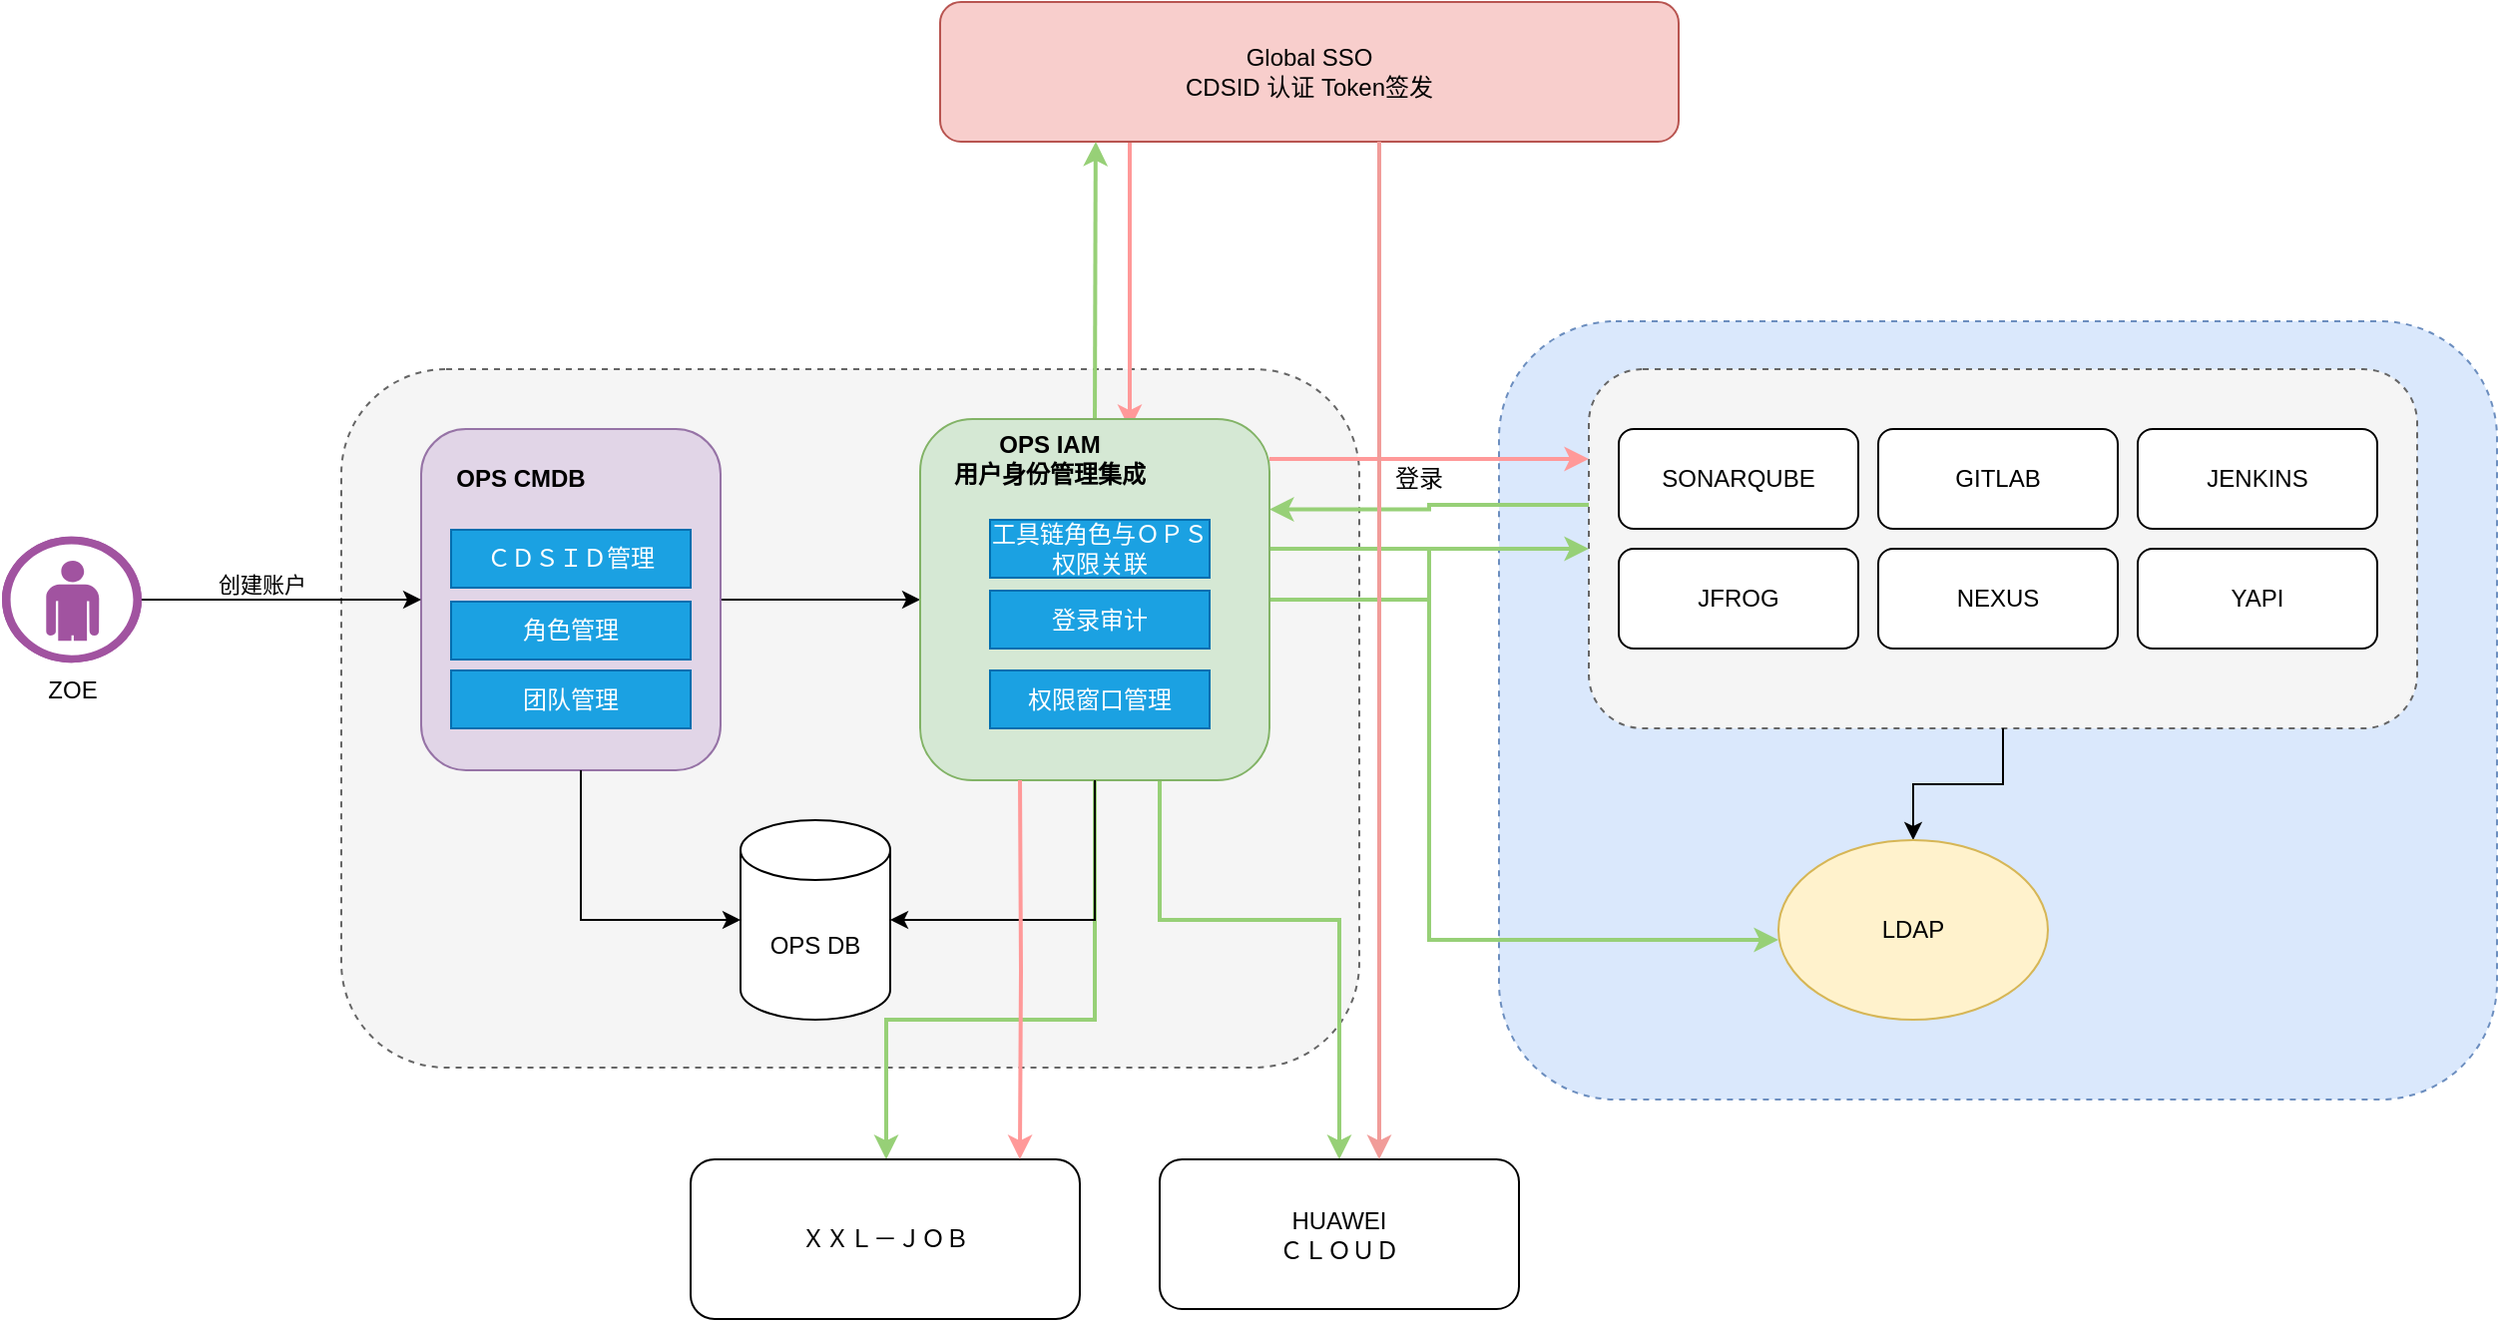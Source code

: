<mxfile version="22.1.11" type="github">
  <diagram name="第 1 页" id="eJFpXzni1b8fC1vZ-FIo">
    <mxGraphModel dx="1434" dy="1864" grid="1" gridSize="10" guides="1" tooltips="1" connect="1" arrows="1" fold="1" page="1" pageScale="1" pageWidth="850" pageHeight="1100" math="0" shadow="0">
      <root>
        <mxCell id="0" />
        <mxCell id="1" parent="0" />
        <mxCell id="Q9BEIbswluYcOFi2VMYx-87" value="" style="rounded=1;whiteSpace=wrap;html=1;dashed=1;fillColor=#dae8fc;strokeColor=#6c8ebf;" vertex="1" parent="1">
          <mxGeometry x="790" y="90" width="500" height="390" as="geometry" />
        </mxCell>
        <mxCell id="Q9BEIbswluYcOFi2VMYx-86" value="" style="rounded=1;whiteSpace=wrap;html=1;dashed=1;fillColor=#f5f5f5;fontColor=#333333;strokeColor=#666666;" vertex="1" parent="1">
          <mxGeometry x="210" y="114" width="510" height="350" as="geometry" />
        </mxCell>
        <mxCell id="Q9BEIbswluYcOFi2VMYx-91" style="edgeStyle=orthogonalEdgeStyle;rounded=0;orthogonalLoop=1;jettySize=auto;html=1;entryX=1;entryY=0.25;entryDx=0;entryDy=0;strokeColor=#97D077;strokeWidth=2;" edge="1" parent="1" source="Q9BEIbswluYcOFi2VMYx-48" target="Q9BEIbswluYcOFi2VMYx-10">
          <mxGeometry relative="1" as="geometry">
            <Array as="points">
              <mxPoint x="755" y="182" />
            </Array>
          </mxGeometry>
        </mxCell>
        <mxCell id="Q9BEIbswluYcOFi2VMYx-48" value="" style="rounded=1;whiteSpace=wrap;html=1;dashed=1;fillColor=#f5f5f5;fontColor=#333333;strokeColor=#666666;" vertex="1" parent="1">
          <mxGeometry x="835" y="114" width="415" height="180" as="geometry" />
        </mxCell>
        <mxCell id="Q9BEIbswluYcOFi2VMYx-6" value="GITLAB" style="rounded=1;whiteSpace=wrap;html=1;" vertex="1" parent="1">
          <mxGeometry x="980" y="144" width="120" height="50" as="geometry" />
        </mxCell>
        <mxCell id="Q9BEIbswluYcOFi2VMYx-115" style="edgeStyle=orthogonalEdgeStyle;rounded=0;orthogonalLoop=1;jettySize=auto;html=1;entryX=0.75;entryY=0;entryDx=0;entryDy=0;strokeColor=#FF9999;strokeWidth=2;" edge="1" parent="1" source="Q9BEIbswluYcOFi2VMYx-8" target="Q9BEIbswluYcOFi2VMYx-105">
          <mxGeometry relative="1" as="geometry">
            <Array as="points">
              <mxPoint x="605" y="40" />
              <mxPoint x="605" y="40" />
            </Array>
          </mxGeometry>
        </mxCell>
        <mxCell id="Q9BEIbswluYcOFi2VMYx-8" value="Global SSO&lt;br&gt;CDSID 认证 Token签发" style="rounded=1;whiteSpace=wrap;html=1;fillColor=#f8cecc;strokeColor=#b85450;" vertex="1" parent="1">
          <mxGeometry x="510" y="-70" width="370" height="70" as="geometry" />
        </mxCell>
        <mxCell id="Q9BEIbswluYcOFi2VMYx-58" style="edgeStyle=orthogonalEdgeStyle;rounded=0;orthogonalLoop=1;jettySize=auto;html=1;" edge="1" parent="1" source="Q9BEIbswluYcOFi2VMYx-9" target="Q9BEIbswluYcOFi2VMYx-10">
          <mxGeometry relative="1" as="geometry" />
        </mxCell>
        <mxCell id="Q9BEIbswluYcOFi2VMYx-9" value="" style="rounded=1;whiteSpace=wrap;html=1;fillColor=#e1d5e7;strokeColor=#9673a6;" vertex="1" parent="1">
          <mxGeometry x="250" y="144" width="150" height="171" as="geometry" />
        </mxCell>
        <mxCell id="Q9BEIbswluYcOFi2VMYx-65" style="edgeStyle=orthogonalEdgeStyle;rounded=0;orthogonalLoop=1;jettySize=auto;html=1;strokeColor=#97D077;strokeWidth=2;" edge="1" parent="1" source="Q9BEIbswluYcOFi2VMYx-10" target="Q9BEIbswluYcOFi2VMYx-48">
          <mxGeometry relative="1" as="geometry" />
        </mxCell>
        <mxCell id="Q9BEIbswluYcOFi2VMYx-67" style="edgeStyle=orthogonalEdgeStyle;rounded=1;orthogonalLoop=1;jettySize=auto;html=1;strokeColor=#97D077;jumpStyle=line;strokeWidth=2;" edge="1" parent="1" source="Q9BEIbswluYcOFi2VMYx-10" target="Q9BEIbswluYcOFi2VMYx-8">
          <mxGeometry relative="1" as="geometry">
            <Array as="points">
              <mxPoint x="588" y="40" />
              <mxPoint x="588" y="40" />
            </Array>
          </mxGeometry>
        </mxCell>
        <mxCell id="Q9BEIbswluYcOFi2VMYx-78" style="edgeStyle=orthogonalEdgeStyle;rounded=0;orthogonalLoop=1;jettySize=auto;html=1;entryX=0;entryY=0.5;entryDx=0;entryDy=0;strokeColor=#97D077;strokeWidth=2;" edge="1" parent="1" source="Q9BEIbswluYcOFi2VMYx-10">
          <mxGeometry relative="1" as="geometry">
            <mxPoint x="930" y="400" as="targetPoint" />
            <Array as="points">
              <mxPoint x="755" y="204" />
              <mxPoint x="755" y="400" />
            </Array>
          </mxGeometry>
        </mxCell>
        <mxCell id="Q9BEIbswluYcOFi2VMYx-99" style="edgeStyle=orthogonalEdgeStyle;rounded=0;orthogonalLoop=1;jettySize=auto;html=1;strokeWidth=2;strokeColor=#97D077;" edge="1" parent="1" source="Q9BEIbswluYcOFi2VMYx-10" target="Q9BEIbswluYcOFi2VMYx-39">
          <mxGeometry relative="1" as="geometry">
            <Array as="points">
              <mxPoint x="620" y="390" />
              <mxPoint x="710" y="390" />
            </Array>
          </mxGeometry>
        </mxCell>
        <mxCell id="Q9BEIbswluYcOFi2VMYx-114" style="edgeStyle=orthogonalEdgeStyle;rounded=0;orthogonalLoop=1;jettySize=auto;html=1;strokeColor=#97D077;strokeWidth=2;" edge="1" parent="1" source="Q9BEIbswluYcOFi2VMYx-10" target="Q9BEIbswluYcOFi2VMYx-110">
          <mxGeometry relative="1" as="geometry">
            <Array as="points">
              <mxPoint x="588" y="440" />
              <mxPoint x="483" y="440" />
            </Array>
          </mxGeometry>
        </mxCell>
        <mxCell id="Q9BEIbswluYcOFi2VMYx-116" style="edgeStyle=orthogonalEdgeStyle;rounded=0;orthogonalLoop=1;jettySize=auto;html=1;entryX=0;entryY=0.25;entryDx=0;entryDy=0;strokeColor=#FF9999;strokeWidth=2;" edge="1" parent="1" source="Q9BEIbswluYcOFi2VMYx-10" target="Q9BEIbswluYcOFi2VMYx-48">
          <mxGeometry relative="1" as="geometry">
            <Array as="points">
              <mxPoint x="710" y="159" />
              <mxPoint x="710" y="159" />
            </Array>
          </mxGeometry>
        </mxCell>
        <mxCell id="Q9BEIbswluYcOFi2VMYx-10" value="" style="rounded=1;whiteSpace=wrap;html=1;fillColor=#d5e8d4;strokeColor=#82b366;gradientColor=none;" vertex="1" parent="1">
          <mxGeometry x="500" y="139" width="175" height="181" as="geometry" />
        </mxCell>
        <mxCell id="Q9BEIbswluYcOFi2VMYx-112" style="edgeStyle=orthogonalEdgeStyle;rounded=0;orthogonalLoop=1;jettySize=auto;html=1;exitX=0.5;exitY=1;exitDx=0;exitDy=0;strokeColor=#000000;" edge="1" parent="1" source="Q9BEIbswluYcOFi2VMYx-48" target="Q9BEIbswluYcOFi2VMYx-90">
          <mxGeometry relative="1" as="geometry" />
        </mxCell>
        <mxCell id="Q9BEIbswluYcOFi2VMYx-12" value="NEXUS" style="rounded=1;whiteSpace=wrap;html=1;" vertex="1" parent="1">
          <mxGeometry x="980" y="204" width="120" height="50" as="geometry" />
        </mxCell>
        <mxCell id="Q9BEIbswluYcOFi2VMYx-13" value="JFROG" style="rounded=1;whiteSpace=wrap;html=1;" vertex="1" parent="1">
          <mxGeometry x="850" y="204" width="120" height="50" as="geometry" />
        </mxCell>
        <mxCell id="Q9BEIbswluYcOFi2VMYx-14" value="JENKINS" style="rounded=1;whiteSpace=wrap;html=1;" vertex="1" parent="1">
          <mxGeometry x="1110" y="144" width="120" height="50" as="geometry" />
        </mxCell>
        <mxCell id="Q9BEIbswluYcOFi2VMYx-17" value="SONARQUBE" style="rounded=1;whiteSpace=wrap;html=1;" vertex="1" parent="1">
          <mxGeometry x="850" y="144" width="120" height="50" as="geometry" />
        </mxCell>
        <mxCell id="Q9BEIbswluYcOFi2VMYx-21" value="YAPI" style="rounded=1;whiteSpace=wrap;html=1;" vertex="1" parent="1">
          <mxGeometry x="1110" y="204" width="120" height="50" as="geometry" />
        </mxCell>
        <mxCell id="Q9BEIbswluYcOFi2VMYx-39" value="HUAWEI&lt;br&gt;ＣＬＯＵＤ" style="rounded=1;whiteSpace=wrap;html=1;" vertex="1" parent="1">
          <mxGeometry x="620" y="510" width="180" height="75" as="geometry" />
        </mxCell>
        <mxCell id="Q9BEIbswluYcOFi2VMYx-72" style="edgeStyle=orthogonalEdgeStyle;rounded=0;orthogonalLoop=1;jettySize=auto;html=1;" edge="1" parent="1" source="Q9BEIbswluYcOFi2VMYx-69" target="Q9BEIbswluYcOFi2VMYx-9">
          <mxGeometry relative="1" as="geometry" />
        </mxCell>
        <mxCell id="Q9BEIbswluYcOFi2VMYx-73" value="创建账户" style="edgeLabel;html=1;align=center;verticalAlign=middle;resizable=0;points=[];" vertex="1" connectable="0" parent="Q9BEIbswluYcOFi2VMYx-72">
          <mxGeometry x="-0.151" y="-1" relative="1" as="geometry">
            <mxPoint y="-9" as="offset" />
          </mxGeometry>
        </mxCell>
        <mxCell id="Q9BEIbswluYcOFi2VMYx-69" value="ZOE" style="verticalLabelPosition=bottom;sketch=0;html=1;fillColor=#A153A0;strokeColor=#ffffff;verticalAlign=top;align=center;points=[[0,0.5,0],[0.125,0.25,0],[0.25,0,0],[0.5,0,0],[0.75,0,0],[0.875,0.25,0],[1,0.5,0],[0.875,0.75,0],[0.75,1,0],[0.5,1,0],[0.125,0.75,0]];pointerEvents=1;shape=mxgraph.cisco_safe.compositeIcon;bgIcon=ellipse;resIcon=mxgraph.cisco_safe.design.user;" vertex="1" parent="1">
          <mxGeometry x="40" y="197.87" width="70" height="63.25" as="geometry" />
        </mxCell>
        <mxCell id="Q9BEIbswluYcOFi2VMYx-81" value="OPS DB" style="shape=cylinder3;whiteSpace=wrap;html=1;boundedLbl=1;backgroundOutline=1;size=15;" vertex="1" parent="1">
          <mxGeometry x="410" y="340" width="75" height="100" as="geometry" />
        </mxCell>
        <mxCell id="Q9BEIbswluYcOFi2VMYx-82" style="edgeStyle=orthogonalEdgeStyle;rounded=0;orthogonalLoop=1;jettySize=auto;html=1;entryX=0;entryY=0.5;entryDx=0;entryDy=0;entryPerimeter=0;" edge="1" parent="1" source="Q9BEIbswluYcOFi2VMYx-9" target="Q9BEIbswluYcOFi2VMYx-81">
          <mxGeometry relative="1" as="geometry">
            <Array as="points">
              <mxPoint x="330" y="390" />
            </Array>
          </mxGeometry>
        </mxCell>
        <mxCell id="Q9BEIbswluYcOFi2VMYx-83" style="edgeStyle=orthogonalEdgeStyle;rounded=0;orthogonalLoop=1;jettySize=auto;html=1;entryX=1;entryY=0.5;entryDx=0;entryDy=0;entryPerimeter=0;" edge="1" parent="1" source="Q9BEIbswluYcOFi2VMYx-10" target="Q9BEIbswluYcOFi2VMYx-81">
          <mxGeometry relative="1" as="geometry">
            <Array as="points">
              <mxPoint x="588" y="390" />
            </Array>
          </mxGeometry>
        </mxCell>
        <mxCell id="Q9BEIbswluYcOFi2VMYx-90" value="LDAP" style="ellipse;whiteSpace=wrap;html=1;fillColor=#fff2cc;strokeColor=#d6b656;" vertex="1" parent="1">
          <mxGeometry x="930" y="350" width="135" height="90" as="geometry" />
        </mxCell>
        <mxCell id="Q9BEIbswluYcOFi2VMYx-92" value="登录" style="text;html=1;strokeColor=none;fillColor=none;align=center;verticalAlign=middle;whiteSpace=wrap;rounded=0;" vertex="1" parent="1">
          <mxGeometry x="720" y="154" width="60" height="30" as="geometry" />
        </mxCell>
        <mxCell id="Q9BEIbswluYcOFi2VMYx-98" style="edgeStyle=orthogonalEdgeStyle;rounded=1;orthogonalLoop=1;jettySize=auto;html=1;strokeColor=#F19C99;strokeWidth=2;" edge="1" parent="1" target="Q9BEIbswluYcOFi2VMYx-39">
          <mxGeometry relative="1" as="geometry">
            <mxPoint x="730" as="sourcePoint" />
            <mxPoint x="1043" y="114" as="targetPoint" />
            <Array as="points">
              <mxPoint x="730" y="310" />
              <mxPoint x="730" y="310" />
            </Array>
          </mxGeometry>
        </mxCell>
        <mxCell id="Q9BEIbswluYcOFi2VMYx-100" value="&lt;b&gt;OPS CMDB&lt;/b&gt;" style="text;html=1;strokeColor=none;fillColor=none;align=center;verticalAlign=middle;whiteSpace=wrap;rounded=0;" vertex="1" parent="1">
          <mxGeometry x="250" y="154" width="100" height="30" as="geometry" />
        </mxCell>
        <mxCell id="Q9BEIbswluYcOFi2VMYx-102" value="&lt;div style=&quot;&quot;&gt;&lt;span style=&quot;font-family: Garamond; background-color: initial;&quot;&gt;ＣＤＳＩＤ管理&lt;/span&gt;&lt;/div&gt;" style="rounded=0;whiteSpace=wrap;html=1;fillColor=#1ba1e2;fontColor=#ffffff;strokeColor=#006EAF;align=center;" vertex="1" parent="1">
          <mxGeometry x="265" y="194.5" width="120" height="29" as="geometry" />
        </mxCell>
        <mxCell id="Q9BEIbswluYcOFi2VMYx-103" value="角色管理" style="rounded=0;whiteSpace=wrap;html=1;fillColor=#1ba1e2;fontColor=#ffffff;strokeColor=#006EAF;" vertex="1" parent="1">
          <mxGeometry x="265" y="230.5" width="120" height="29" as="geometry" />
        </mxCell>
        <mxCell id="Q9BEIbswluYcOFi2VMYx-104" value="团队管理" style="rounded=0;whiteSpace=wrap;html=1;fillColor=#1ba1e2;fontColor=#ffffff;strokeColor=#006EAF;" vertex="1" parent="1">
          <mxGeometry x="265" y="265" width="120" height="29" as="geometry" />
        </mxCell>
        <mxCell id="Q9BEIbswluYcOFi2VMYx-105" value="&lt;b&gt;OPS IAM&lt;br style=&quot;border-color: var(--border-color);&quot;&gt;用户身份管理集成&lt;/b&gt;" style="text;html=1;strokeColor=none;fillColor=none;align=center;verticalAlign=middle;whiteSpace=wrap;rounded=0;" vertex="1" parent="1">
          <mxGeometry x="485" y="144" width="160" height="30" as="geometry" />
        </mxCell>
        <mxCell id="Q9BEIbswluYcOFi2VMYx-106" value="&lt;div style=&quot;&quot;&gt;&lt;font face=&quot;Garamond&quot;&gt;工具链角色与ＯＰＳ权限关联&lt;/font&gt;&lt;/div&gt;" style="rounded=0;whiteSpace=wrap;html=1;fillColor=#1ba1e2;fontColor=#ffffff;strokeColor=#006EAF;align=center;" vertex="1" parent="1">
          <mxGeometry x="535" y="189.5" width="110" height="29" as="geometry" />
        </mxCell>
        <mxCell id="Q9BEIbswluYcOFi2VMYx-107" value="&lt;div style=&quot;&quot;&gt;&lt;font face=&quot;Garamond&quot;&gt;登录审计&lt;/font&gt;&lt;/div&gt;" style="rounded=0;whiteSpace=wrap;html=1;fillColor=#1ba1e2;fontColor=#ffffff;strokeColor=#006EAF;align=center;" vertex="1" parent="1">
          <mxGeometry x="535" y="225" width="110" height="29" as="geometry" />
        </mxCell>
        <mxCell id="Q9BEIbswluYcOFi2VMYx-109" value="&lt;div style=&quot;&quot;&gt;&lt;font face=&quot;Garamond&quot;&gt;权限窗口管理&lt;/font&gt;&lt;/div&gt;" style="rounded=0;whiteSpace=wrap;html=1;fillColor=#1ba1e2;fontColor=#ffffff;strokeColor=#006EAF;align=center;" vertex="1" parent="1">
          <mxGeometry x="535" y="265" width="110" height="29" as="geometry" />
        </mxCell>
        <mxCell id="Q9BEIbswluYcOFi2VMYx-110" value="ＸＸＬ－ＪＯＢ" style="rounded=1;whiteSpace=wrap;html=1;" vertex="1" parent="1">
          <mxGeometry x="385" y="510" width="195" height="80" as="geometry" />
        </mxCell>
        <mxCell id="Q9BEIbswluYcOFi2VMYx-117" style="edgeStyle=orthogonalEdgeStyle;rounded=0;orthogonalLoop=1;jettySize=auto;html=1;entryX=0.846;entryY=0;entryDx=0;entryDy=0;strokeColor=#FF9999;strokeWidth=2;entryPerimeter=0;" edge="1" parent="1" target="Q9BEIbswluYcOFi2VMYx-110">
          <mxGeometry relative="1" as="geometry">
            <mxPoint x="550" y="320" as="sourcePoint" />
            <mxPoint x="550" y="464" as="targetPoint" />
            <Array as="points" />
          </mxGeometry>
        </mxCell>
      </root>
    </mxGraphModel>
  </diagram>
</mxfile>
